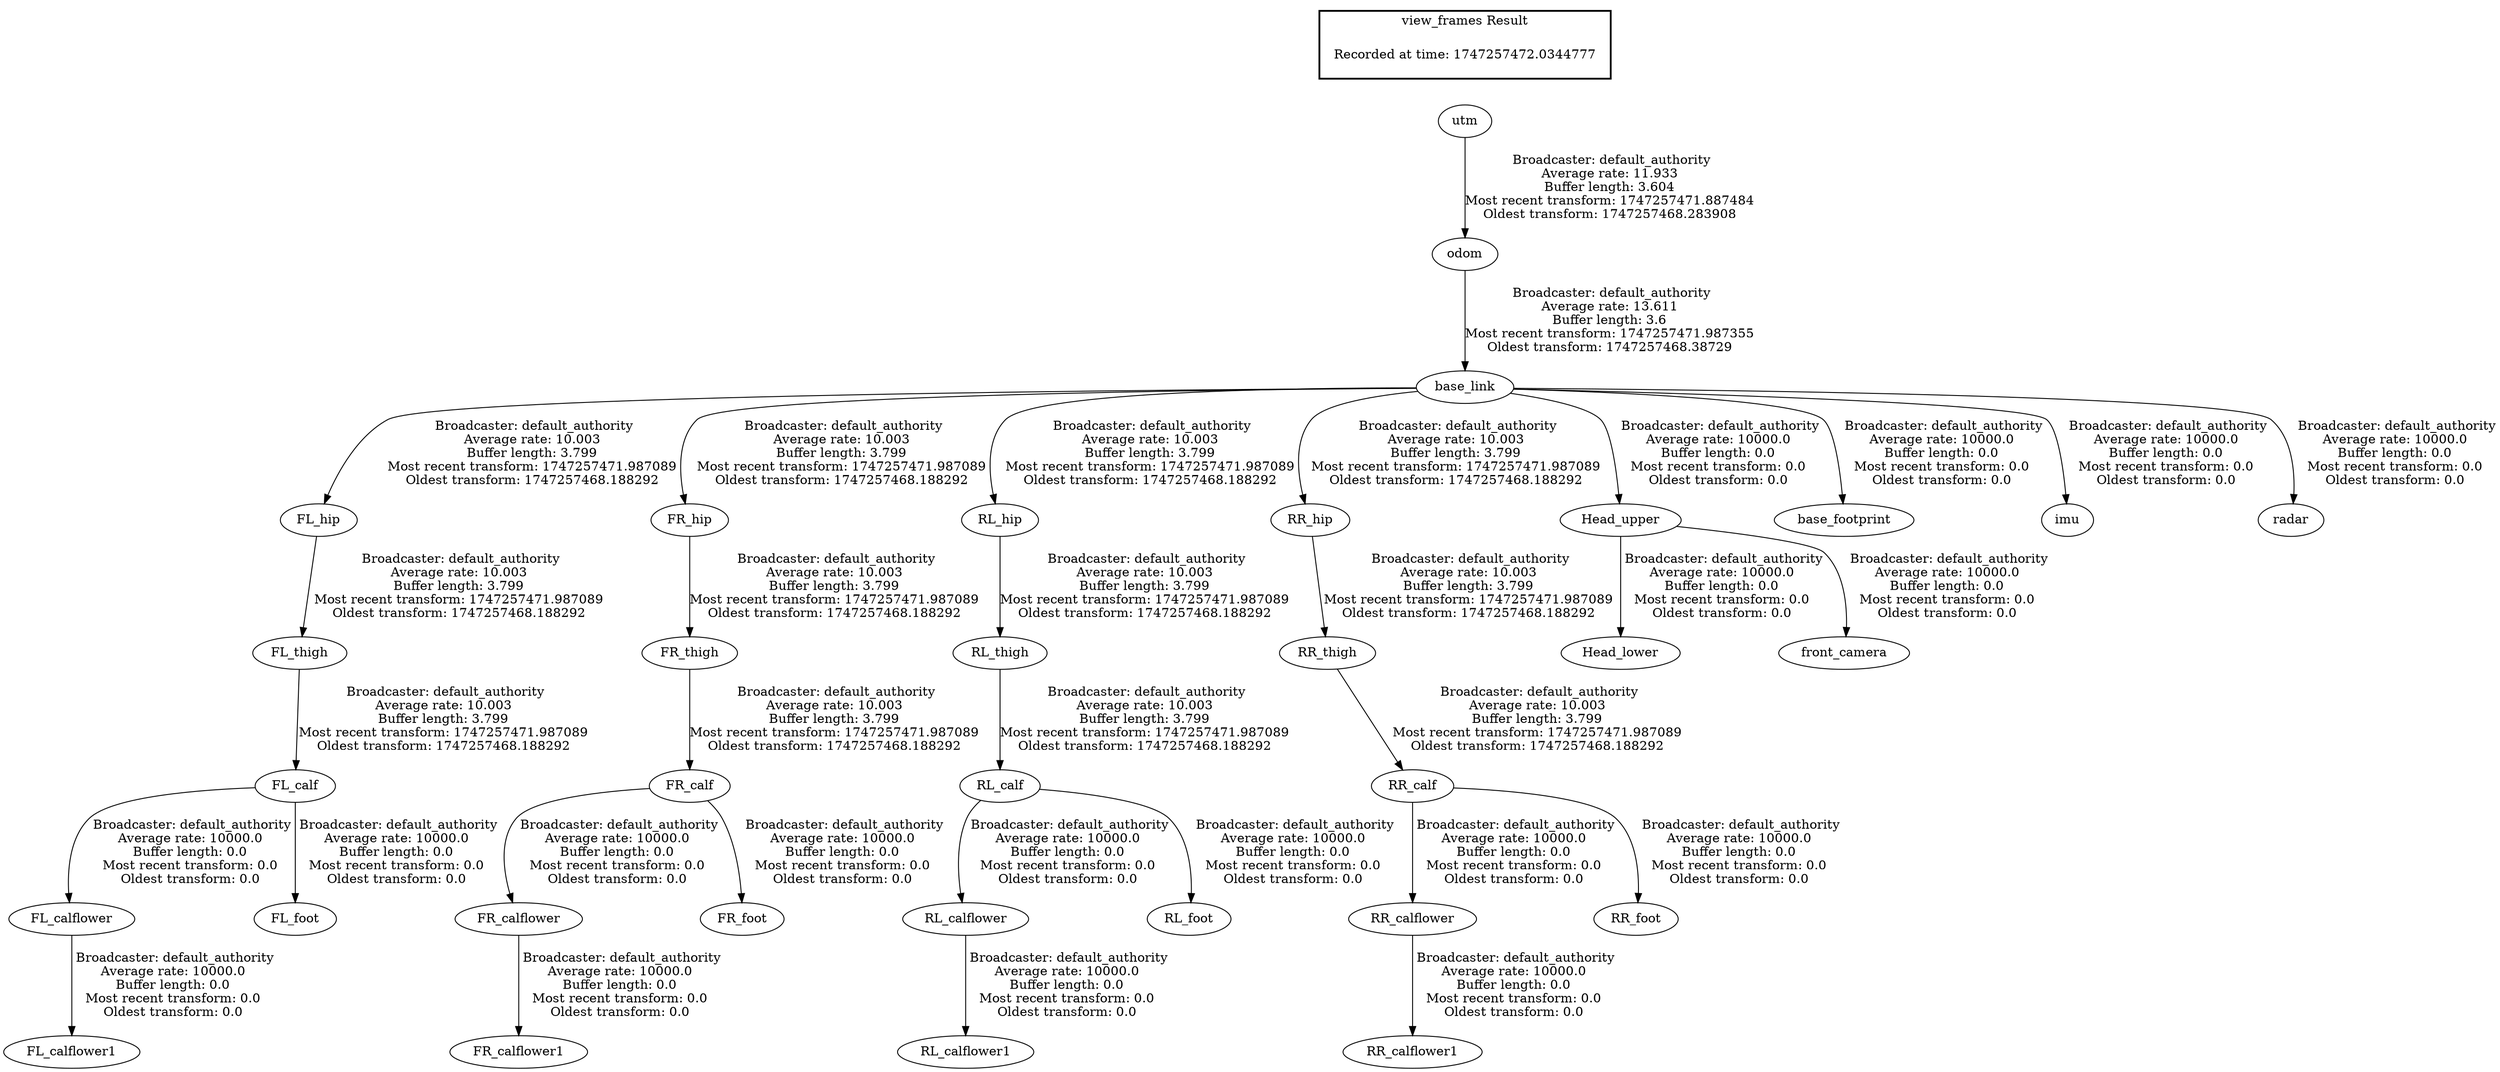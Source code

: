 digraph G {
"FL_thigh" -> "FL_calf"[label=" Broadcaster: default_authority\nAverage rate: 10.003\nBuffer length: 3.799\nMost recent transform: 1747257471.987089\nOldest transform: 1747257468.188292\n"];
"FL_hip" -> "FL_thigh"[label=" Broadcaster: default_authority\nAverage rate: 10.003\nBuffer length: 3.799\nMost recent transform: 1747257471.987089\nOldest transform: 1747257468.188292\n"];
"base_link" -> "FL_hip"[label=" Broadcaster: default_authority\nAverage rate: 10.003\nBuffer length: 3.799\nMost recent transform: 1747257471.987089\nOldest transform: 1747257468.188292\n"];
"odom" -> "base_link"[label=" Broadcaster: default_authority\nAverage rate: 13.611\nBuffer length: 3.6\nMost recent transform: 1747257471.987355\nOldest transform: 1747257468.38729\n"];
"FR_thigh" -> "FR_calf"[label=" Broadcaster: default_authority\nAverage rate: 10.003\nBuffer length: 3.799\nMost recent transform: 1747257471.987089\nOldest transform: 1747257468.188292\n"];
"FR_hip" -> "FR_thigh"[label=" Broadcaster: default_authority\nAverage rate: 10.003\nBuffer length: 3.799\nMost recent transform: 1747257471.987089\nOldest transform: 1747257468.188292\n"];
"base_link" -> "FR_hip"[label=" Broadcaster: default_authority\nAverage rate: 10.003\nBuffer length: 3.799\nMost recent transform: 1747257471.987089\nOldest transform: 1747257468.188292\n"];
"RL_thigh" -> "RL_calf"[label=" Broadcaster: default_authority\nAverage rate: 10.003\nBuffer length: 3.799\nMost recent transform: 1747257471.987089\nOldest transform: 1747257468.188292\n"];
"RL_hip" -> "RL_thigh"[label=" Broadcaster: default_authority\nAverage rate: 10.003\nBuffer length: 3.799\nMost recent transform: 1747257471.987089\nOldest transform: 1747257468.188292\n"];
"base_link" -> "RL_hip"[label=" Broadcaster: default_authority\nAverage rate: 10.003\nBuffer length: 3.799\nMost recent transform: 1747257471.987089\nOldest transform: 1747257468.188292\n"];
"RR_thigh" -> "RR_calf"[label=" Broadcaster: default_authority\nAverage rate: 10.003\nBuffer length: 3.799\nMost recent transform: 1747257471.987089\nOldest transform: 1747257468.188292\n"];
"RR_hip" -> "RR_thigh"[label=" Broadcaster: default_authority\nAverage rate: 10.003\nBuffer length: 3.799\nMost recent transform: 1747257471.987089\nOldest transform: 1747257468.188292\n"];
"base_link" -> "RR_hip"[label=" Broadcaster: default_authority\nAverage rate: 10.003\nBuffer length: 3.799\nMost recent transform: 1747257471.987089\nOldest transform: 1747257468.188292\n"];
"FL_calflower" -> "FL_calflower1"[label=" Broadcaster: default_authority\nAverage rate: 10000.0\nBuffer length: 0.0\nMost recent transform: 0.0\nOldest transform: 0.0\n"];
"FL_calf" -> "FL_calflower"[label=" Broadcaster: default_authority\nAverage rate: 10000.0\nBuffer length: 0.0\nMost recent transform: 0.0\nOldest transform: 0.0\n"];
"FL_calf" -> "FL_foot"[label=" Broadcaster: default_authority\nAverage rate: 10000.0\nBuffer length: 0.0\nMost recent transform: 0.0\nOldest transform: 0.0\n"];
"FR_calflower" -> "FR_calflower1"[label=" Broadcaster: default_authority\nAverage rate: 10000.0\nBuffer length: 0.0\nMost recent transform: 0.0\nOldest transform: 0.0\n"];
"FR_calf" -> "FR_calflower"[label=" Broadcaster: default_authority\nAverage rate: 10000.0\nBuffer length: 0.0\nMost recent transform: 0.0\nOldest transform: 0.0\n"];
"FR_calf" -> "FR_foot"[label=" Broadcaster: default_authority\nAverage rate: 10000.0\nBuffer length: 0.0\nMost recent transform: 0.0\nOldest transform: 0.0\n"];
"Head_upper" -> "Head_lower"[label=" Broadcaster: default_authority\nAverage rate: 10000.0\nBuffer length: 0.0\nMost recent transform: 0.0\nOldest transform: 0.0\n"];
"base_link" -> "Head_upper"[label=" Broadcaster: default_authority\nAverage rate: 10000.0\nBuffer length: 0.0\nMost recent transform: 0.0\nOldest transform: 0.0\n"];
"RL_calflower" -> "RL_calflower1"[label=" Broadcaster: default_authority\nAverage rate: 10000.0\nBuffer length: 0.0\nMost recent transform: 0.0\nOldest transform: 0.0\n"];
"RL_calf" -> "RL_calflower"[label=" Broadcaster: default_authority\nAverage rate: 10000.0\nBuffer length: 0.0\nMost recent transform: 0.0\nOldest transform: 0.0\n"];
"RL_calf" -> "RL_foot"[label=" Broadcaster: default_authority\nAverage rate: 10000.0\nBuffer length: 0.0\nMost recent transform: 0.0\nOldest transform: 0.0\n"];
"RR_calflower" -> "RR_calflower1"[label=" Broadcaster: default_authority\nAverage rate: 10000.0\nBuffer length: 0.0\nMost recent transform: 0.0\nOldest transform: 0.0\n"];
"RR_calf" -> "RR_calflower"[label=" Broadcaster: default_authority\nAverage rate: 10000.0\nBuffer length: 0.0\nMost recent transform: 0.0\nOldest transform: 0.0\n"];
"RR_calf" -> "RR_foot"[label=" Broadcaster: default_authority\nAverage rate: 10000.0\nBuffer length: 0.0\nMost recent transform: 0.0\nOldest transform: 0.0\n"];
"base_link" -> "base_footprint"[label=" Broadcaster: default_authority\nAverage rate: 10000.0\nBuffer length: 0.0\nMost recent transform: 0.0\nOldest transform: 0.0\n"];
"Head_upper" -> "front_camera"[label=" Broadcaster: default_authority\nAverage rate: 10000.0\nBuffer length: 0.0\nMost recent transform: 0.0\nOldest transform: 0.0\n"];
"base_link" -> "imu"[label=" Broadcaster: default_authority\nAverage rate: 10000.0\nBuffer length: 0.0\nMost recent transform: 0.0\nOldest transform: 0.0\n"];
"base_link" -> "radar"[label=" Broadcaster: default_authority\nAverage rate: 10000.0\nBuffer length: 0.0\nMost recent transform: 0.0\nOldest transform: 0.0\n"];
"utm" -> "odom"[label=" Broadcaster: default_authority\nAverage rate: 11.933\nBuffer length: 3.604\nMost recent transform: 1747257471.887484\nOldest transform: 1747257468.283908\n"];
edge [style=invis];
 subgraph cluster_legend { style=bold; color=black; label ="view_frames Result";
"Recorded at time: 1747257472.0344777"[ shape=plaintext ] ;
}->"utm";
}